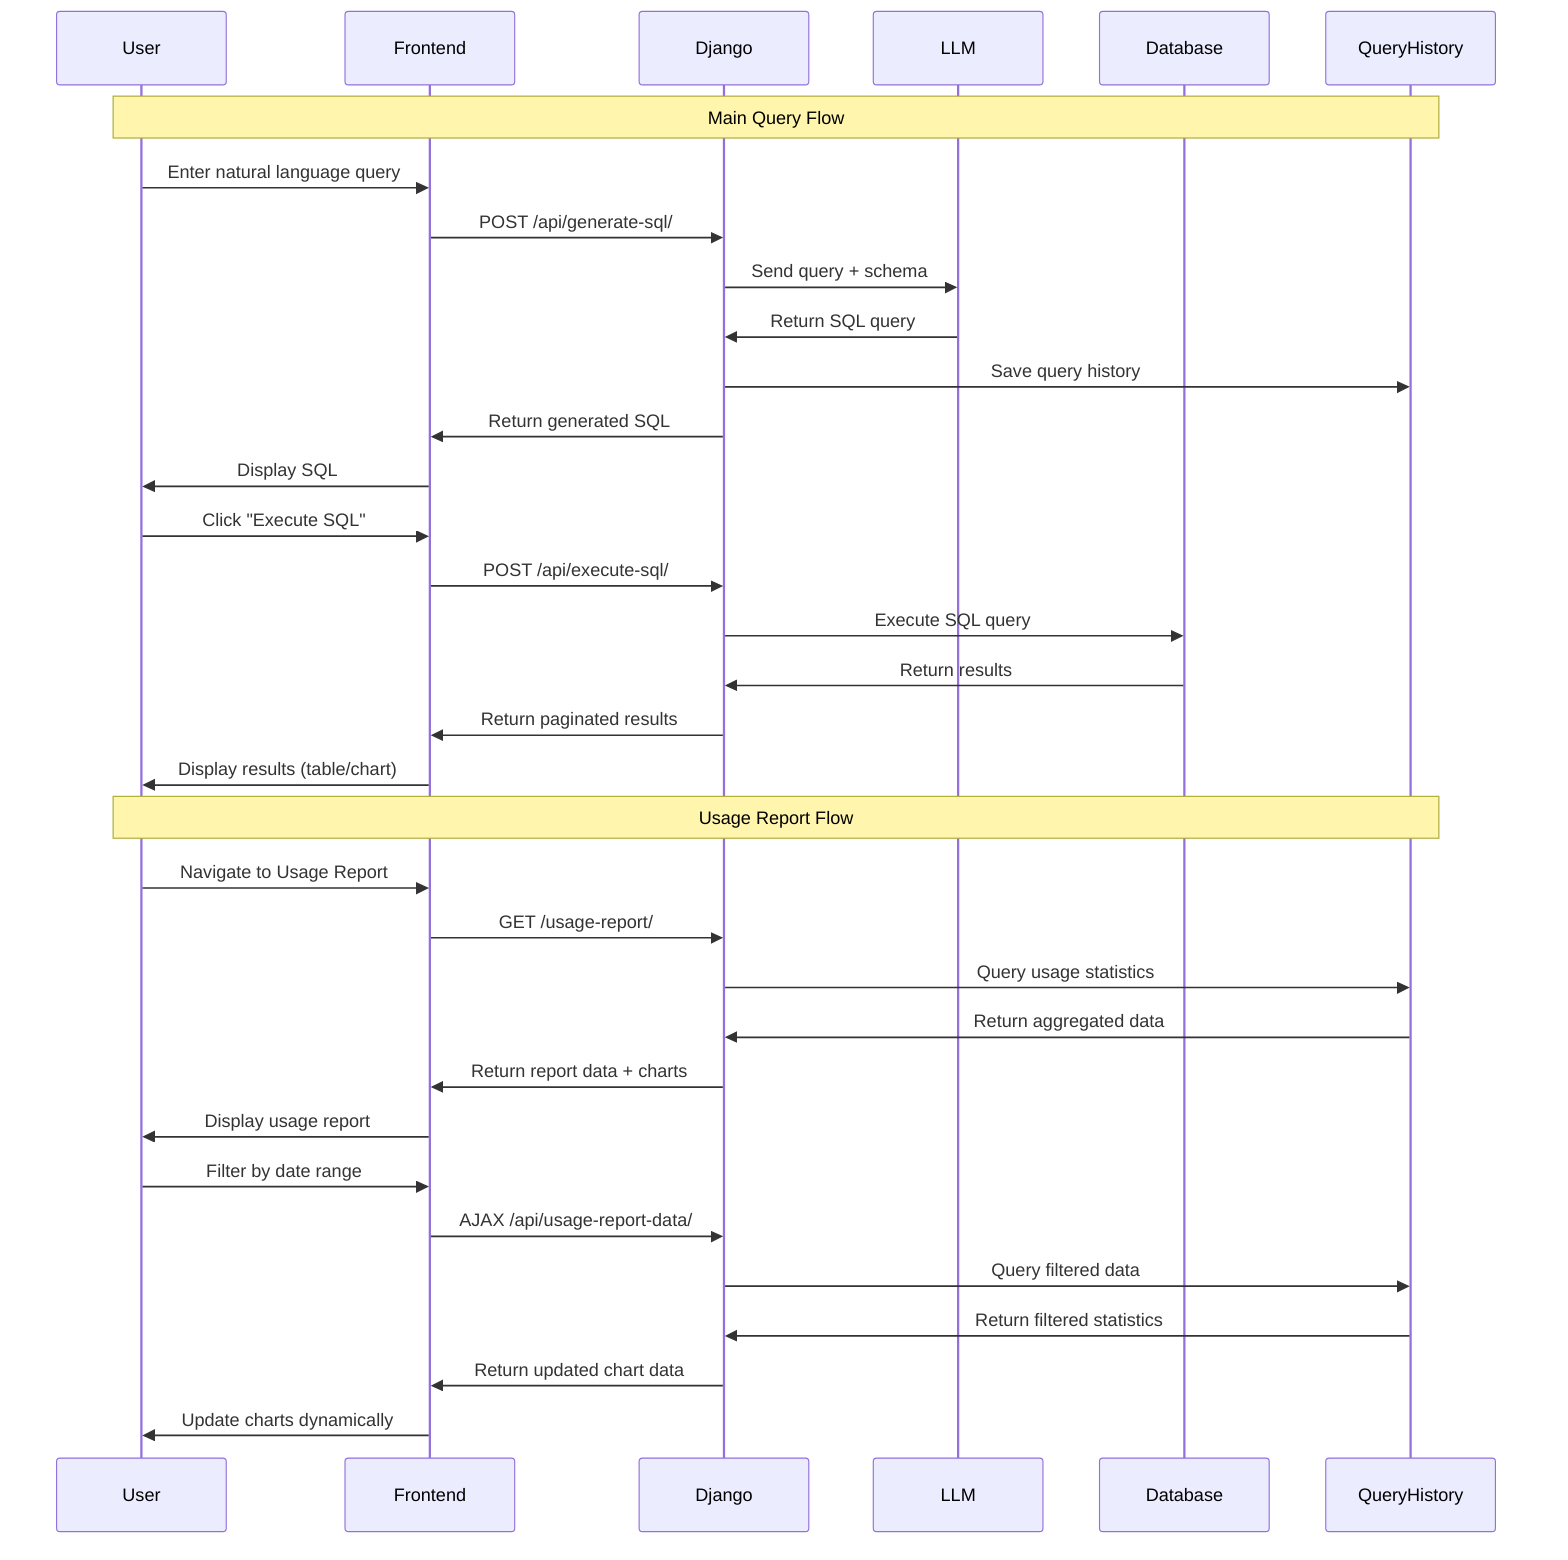 sequenceDiagram
    participant User
    participant Frontend
    participant Django
    participant LLM
    participant Database
    participant QueryHistory
    
    Note over User,QueryHistory: Main Query Flow
    User->>Frontend: Enter natural language query
    Frontend->>Django: POST /api/generate-sql/
    Django->>LLM: Send query + schema
    LLM->>Django: Return SQL query
    Django->>QueryHistory: Save query history
    Django->>Frontend: Return generated SQL
    Frontend->>User: Display SQL
    
    User->>Frontend: Click "Execute SQL"
    Frontend->>Django: POST /api/execute-sql/
    Django->>Database: Execute SQL query
    Database->>Django: Return results
    Django->>Frontend: Return paginated results
    Frontend->>User: Display results (table/chart)
    
    Note over User,QueryHistory: Usage Report Flow
    User->>Frontend: Navigate to Usage Report
    Frontend->>Django: GET /usage-report/
    Django->>QueryHistory: Query usage statistics
    QueryHistory->>Django: Return aggregated data
    Django->>Frontend: Return report data + charts
    Frontend->>User: Display usage report
    
    User->>Frontend: Filter by date range
    Frontend->>Django: AJAX /api/usage-report-data/
    Django->>QueryHistory: Query filtered data
    QueryHistory->>Django: Return filtered statistics
    Django->>Frontend: Return updated chart data
    Frontend->>User: Update charts dynamically